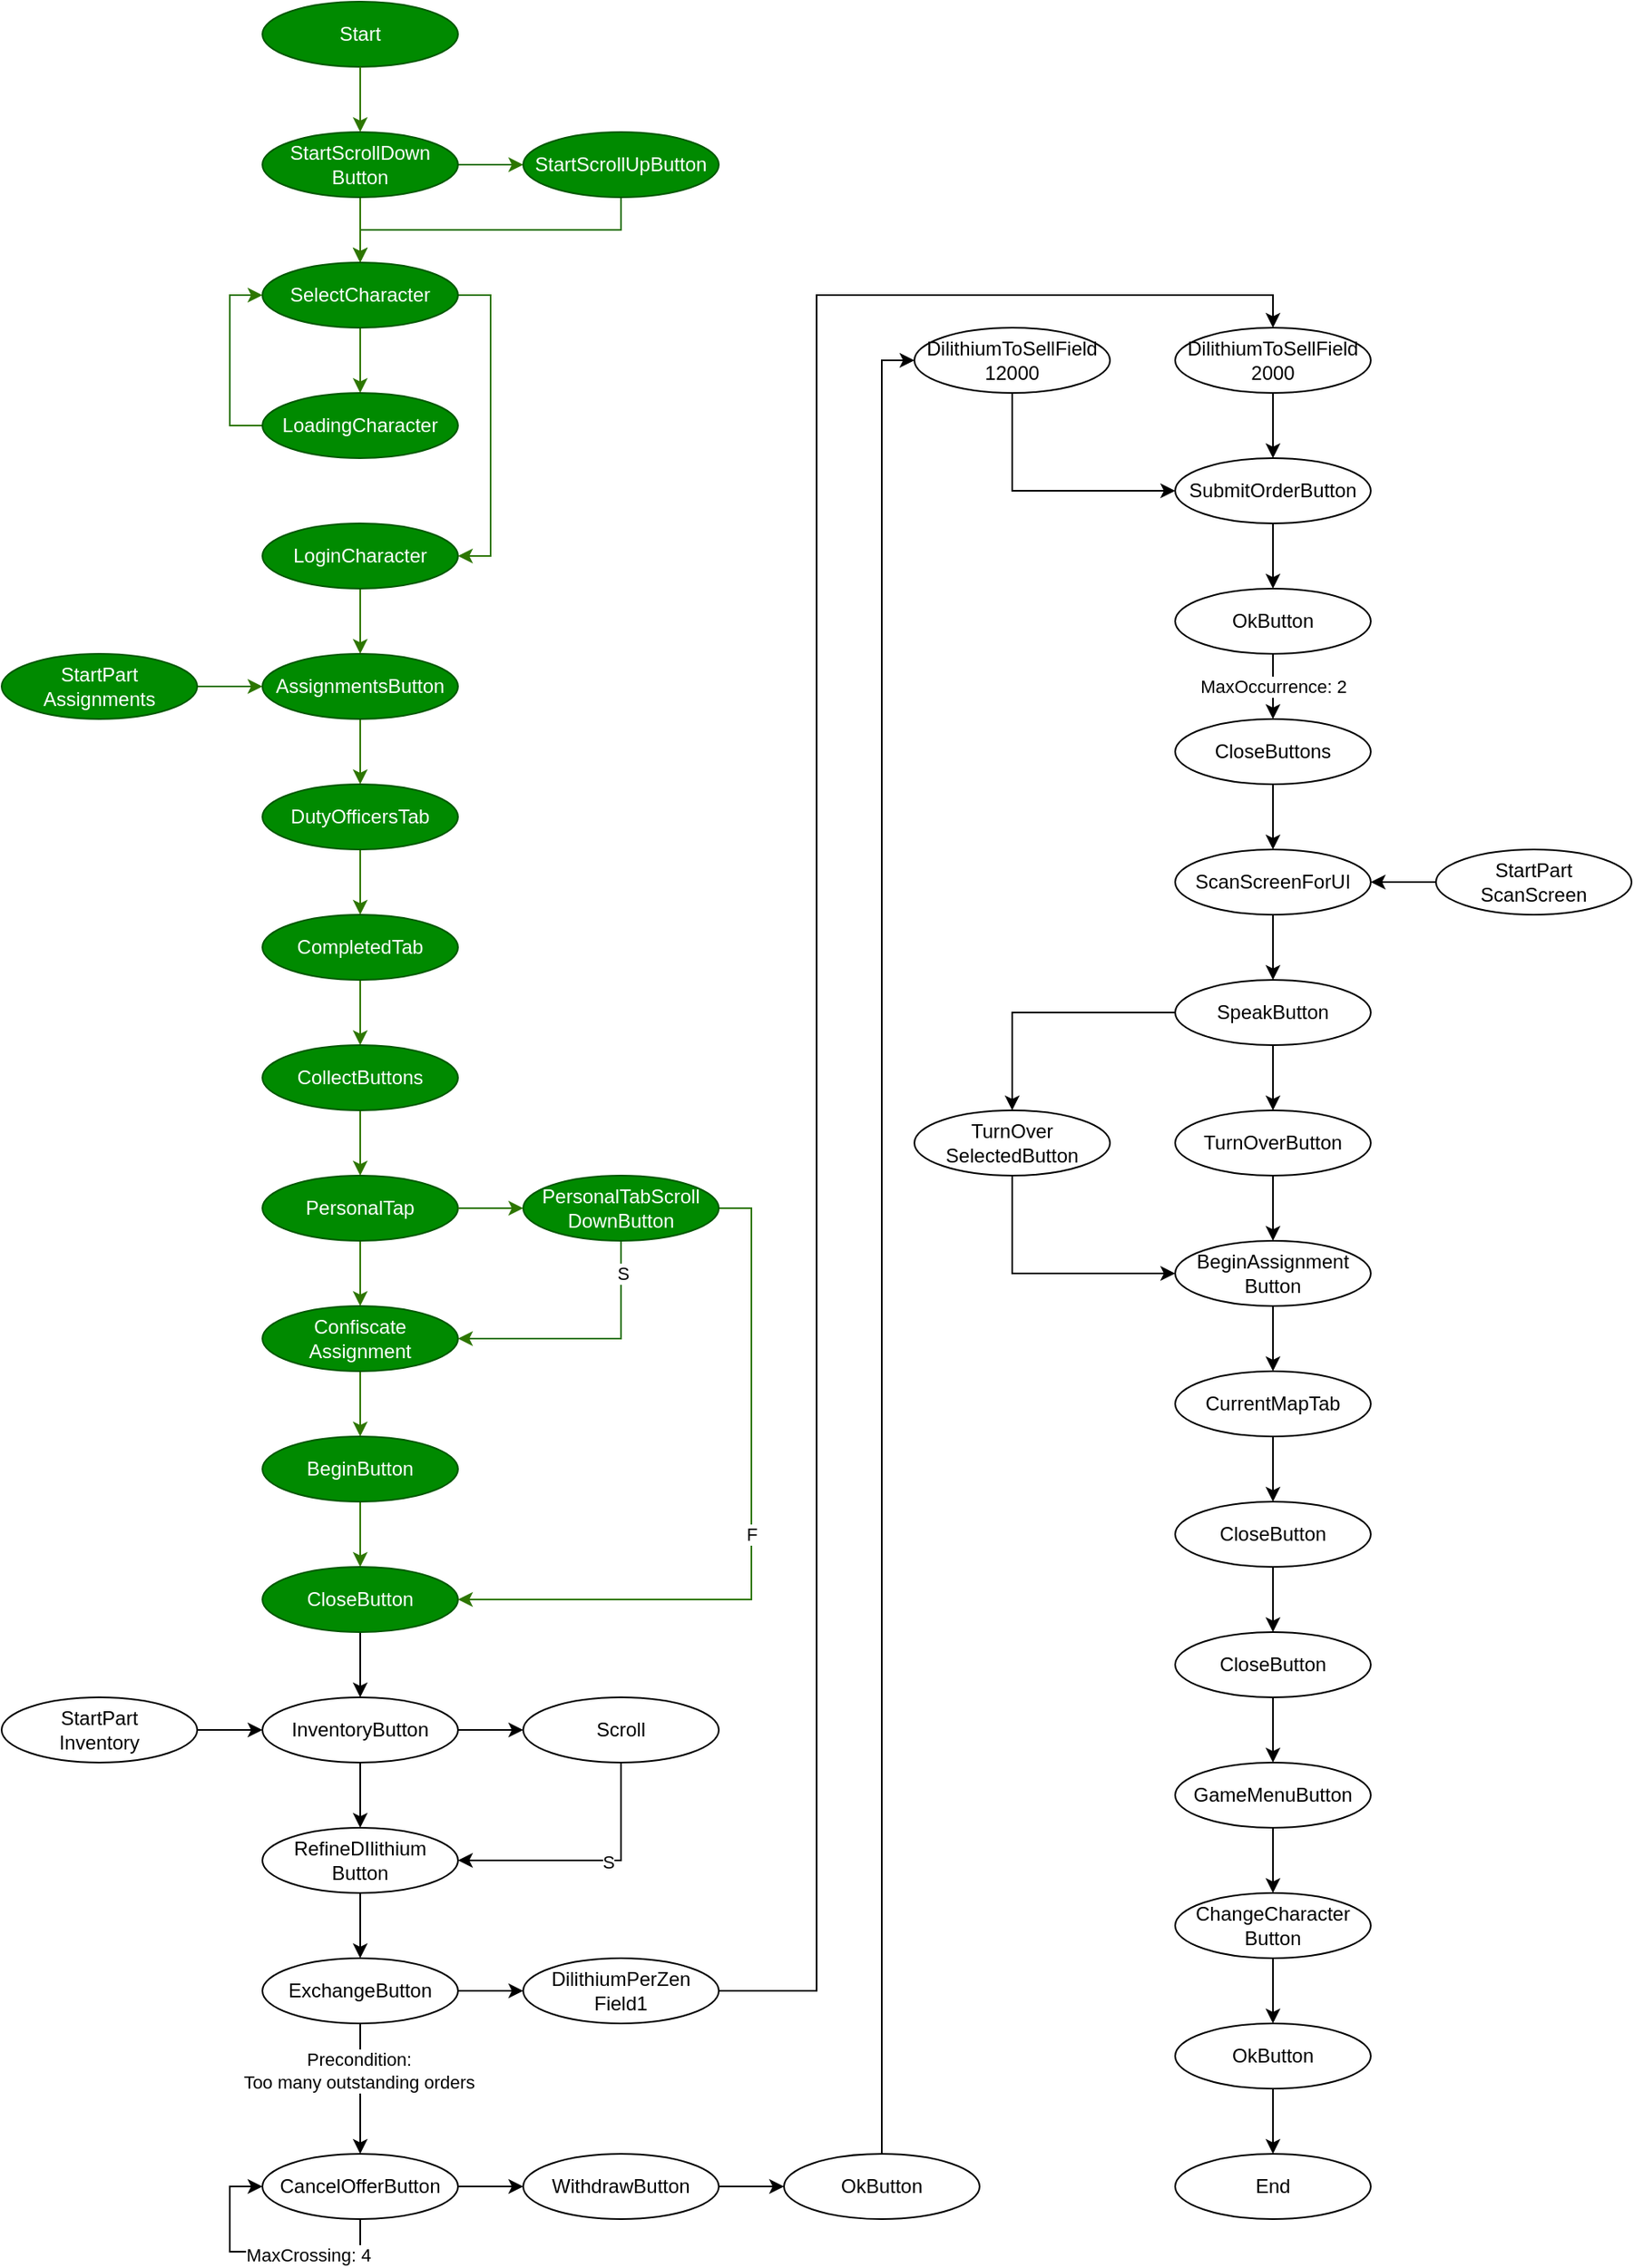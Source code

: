 <mxfile version="13.3.1" type="device"><diagram id="W7NEpKepBvYBmxMzA08W" name="Page-1"><mxGraphModel dx="1422" dy="822" grid="1" gridSize="10" guides="1" tooltips="1" connect="1" arrows="1" fold="1" page="1" pageScale="1" pageWidth="1169" pageHeight="1654" background="none" math="0" shadow="0"><root><mxCell id="0"/><mxCell id="1" parent="0"/><mxCell id="p_ywFvlZEcqNKrBGRxpG-5" value="Start" style="ellipse;whiteSpace=wrap;html=1;fillColor=#008a00;strokeColor=#005700;fontColor=#ffffff;" parent="1" vertex="1"><mxGeometry x="200" y="40" width="120" height="40" as="geometry"/></mxCell><mxCell id="p_ywFvlZEcqNKrBGRxpG-17" value="" style="edgeStyle=orthogonalEdgeStyle;rounded=0;orthogonalLoop=1;jettySize=auto;html=1;fillColor=#60a917;strokeColor=#2D7600;" parent="1" source="p_ywFvlZEcqNKrBGRxpG-7" target="p_ywFvlZEcqNKrBGRxpG-16" edge="1"><mxGeometry relative="1" as="geometry"/></mxCell><mxCell id="p_ywFvlZEcqNKrBGRxpG-7" value="LoginCharacter" style="ellipse;whiteSpace=wrap;html=1;fillColor=#008a00;strokeColor=#005700;fontColor=#ffffff;" parent="1" vertex="1"><mxGeometry x="200" y="360" width="120" height="40" as="geometry"/></mxCell><mxCell id="p_ywFvlZEcqNKrBGRxpG-19" value="" style="edgeStyle=orthogonalEdgeStyle;rounded=0;orthogonalLoop=1;jettySize=auto;html=1;fillColor=#60a917;strokeColor=#2D7600;" parent="1" source="p_ywFvlZEcqNKrBGRxpG-16" target="p_ywFvlZEcqNKrBGRxpG-18" edge="1"><mxGeometry relative="1" as="geometry"/></mxCell><mxCell id="p_ywFvlZEcqNKrBGRxpG-16" value="AssignmentsButton" style="ellipse;whiteSpace=wrap;html=1;fillColor=#008a00;strokeColor=#005700;fontColor=#ffffff;" parent="1" vertex="1"><mxGeometry x="200" y="440" width="120" height="40" as="geometry"/></mxCell><mxCell id="3TfH2J4au8rCLl3XLpW0-4" style="edgeStyle=orthogonalEdgeStyle;rounded=0;orthogonalLoop=1;jettySize=auto;html=1;exitX=1;exitY=0.5;exitDx=0;exitDy=0;entryX=0;entryY=0.5;entryDx=0;entryDy=0;fillColor=#60a917;strokeColor=#2D7600;" parent="1" source="3TfH2J4au8rCLl3XLpW0-2" target="p_ywFvlZEcqNKrBGRxpG-16" edge="1"><mxGeometry relative="1" as="geometry"/></mxCell><mxCell id="3TfH2J4au8rCLl3XLpW0-2" value="StartPart&lt;br&gt;Assignments" style="ellipse;whiteSpace=wrap;html=1;fillColor=#008a00;strokeColor=#005700;fontColor=#ffffff;" parent="1" vertex="1"><mxGeometry x="40" y="440" width="120" height="40" as="geometry"/></mxCell><mxCell id="p_ywFvlZEcqNKrBGRxpG-21" value="" style="edgeStyle=orthogonalEdgeStyle;rounded=0;orthogonalLoop=1;jettySize=auto;html=1;fillColor=#60a917;strokeColor=#2D7600;" parent="1" source="p_ywFvlZEcqNKrBGRxpG-18" target="p_ywFvlZEcqNKrBGRxpG-20" edge="1"><mxGeometry relative="1" as="geometry"/></mxCell><mxCell id="p_ywFvlZEcqNKrBGRxpG-18" value="DutyOfficersTab" style="ellipse;whiteSpace=wrap;html=1;fillColor=#008a00;strokeColor=#005700;fontColor=#ffffff;" parent="1" vertex="1"><mxGeometry x="200" y="520" width="120" height="40" as="geometry"/></mxCell><mxCell id="p_ywFvlZEcqNKrBGRxpG-23" value="" style="edgeStyle=orthogonalEdgeStyle;rounded=0;orthogonalLoop=1;jettySize=auto;html=1;fillColor=#60a917;strokeColor=#2D7600;" parent="1" source="p_ywFvlZEcqNKrBGRxpG-20" target="p_ywFvlZEcqNKrBGRxpG-22" edge="1"><mxGeometry relative="1" as="geometry"/></mxCell><mxCell id="p_ywFvlZEcqNKrBGRxpG-20" value="CompletedTab" style="ellipse;whiteSpace=wrap;html=1;fillColor=#008a00;strokeColor=#005700;fontColor=#ffffff;" parent="1" vertex="1"><mxGeometry x="200" y="600" width="120" height="40" as="geometry"/></mxCell><mxCell id="p_ywFvlZEcqNKrBGRxpG-25" value="" style="edgeStyle=orthogonalEdgeStyle;rounded=0;orthogonalLoop=1;jettySize=auto;html=1;fillColor=#60a917;strokeColor=#2D7600;" parent="1" source="p_ywFvlZEcqNKrBGRxpG-22" target="p_ywFvlZEcqNKrBGRxpG-24" edge="1"><mxGeometry relative="1" as="geometry"/></mxCell><mxCell id="p_ywFvlZEcqNKrBGRxpG-22" value="CollectButtons" style="ellipse;whiteSpace=wrap;html=1;fillColor=#008a00;strokeColor=#005700;fontColor=#ffffff;" parent="1" vertex="1"><mxGeometry x="200" y="680" width="120" height="40" as="geometry"/></mxCell><mxCell id="p_ywFvlZEcqNKrBGRxpG-27" value="" style="edgeStyle=orthogonalEdgeStyle;rounded=0;orthogonalLoop=1;jettySize=auto;html=1;fillColor=#60a917;strokeColor=#2D7600;" parent="1" source="p_ywFvlZEcqNKrBGRxpG-24" target="p_ywFvlZEcqNKrBGRxpG-26" edge="1"><mxGeometry relative="1" as="geometry"/></mxCell><mxCell id="p_ywFvlZEcqNKrBGRxpG-24" value="PersonalTap" style="ellipse;whiteSpace=wrap;html=1;fillColor=#008a00;strokeColor=#005700;fontColor=#ffffff;" parent="1" vertex="1"><mxGeometry x="200" y="760" width="120" height="40" as="geometry"/></mxCell><mxCell id="fMu2e2osi7Rd0X2-IDZ--2" value="" style="edgeStyle=orthogonalEdgeStyle;rounded=0;orthogonalLoop=1;jettySize=auto;html=1;fillColor=#60a917;strokeColor=#2D7600;" parent="1" source="p_ywFvlZEcqNKrBGRxpG-26" target="fMu2e2osi7Rd0X2-IDZ--1" edge="1"><mxGeometry relative="1" as="geometry"/></mxCell><mxCell id="p_ywFvlZEcqNKrBGRxpG-26" value="Confiscate&lt;br&gt;Assignment" style="ellipse;whiteSpace=wrap;html=1;fillColor=#008a00;strokeColor=#005700;fontColor=#ffffff;" parent="1" vertex="1"><mxGeometry x="200" y="840" width="120" height="40" as="geometry"/></mxCell><mxCell id="fMu2e2osi7Rd0X2-IDZ--3" style="edgeStyle=orthogonalEdgeStyle;rounded=0;orthogonalLoop=1;jettySize=auto;html=1;exitX=0.5;exitY=1;exitDx=0;exitDy=0;entryX=0.5;entryY=0;entryDx=0;entryDy=0;fillColor=#60a917;strokeColor=#2D7600;" parent="1" source="fMu2e2osi7Rd0X2-IDZ--1" target="p_ywFvlZEcqNKrBGRxpG-32" edge="1"><mxGeometry relative="1" as="geometry"/></mxCell><mxCell id="fMu2e2osi7Rd0X2-IDZ--1" value="BeginButton" style="ellipse;whiteSpace=wrap;html=1;fillColor=#008a00;strokeColor=#005700;fontColor=#ffffff;" parent="1" vertex="1"><mxGeometry x="200" y="920" width="120" height="40" as="geometry"/></mxCell><mxCell id="p_ywFvlZEcqNKrBGRxpG-38" value="" style="edgeStyle=orthogonalEdgeStyle;rounded=0;orthogonalLoop=1;jettySize=auto;html=1;" parent="1" source="p_ywFvlZEcqNKrBGRxpG-32" target="p_ywFvlZEcqNKrBGRxpG-37" edge="1"><mxGeometry relative="1" as="geometry"/></mxCell><mxCell id="p_ywFvlZEcqNKrBGRxpG-32" value="CloseButton" style="ellipse;whiteSpace=wrap;html=1;fillColor=#008a00;strokeColor=#005700;fontColor=#ffffff;" parent="1" vertex="1"><mxGeometry x="200" y="1000" width="120" height="40" as="geometry"/></mxCell><mxCell id="p_ywFvlZEcqNKrBGRxpG-40" value="" style="edgeStyle=orthogonalEdgeStyle;rounded=0;orthogonalLoop=1;jettySize=auto;html=1;" parent="1" source="p_ywFvlZEcqNKrBGRxpG-37" target="p_ywFvlZEcqNKrBGRxpG-39" edge="1"><mxGeometry relative="1" as="geometry"/></mxCell><mxCell id="p_ywFvlZEcqNKrBGRxpG-42" value="" style="edgeStyle=orthogonalEdgeStyle;rounded=0;orthogonalLoop=1;jettySize=auto;html=1;" parent="1" source="p_ywFvlZEcqNKrBGRxpG-37" target="p_ywFvlZEcqNKrBGRxpG-41" edge="1"><mxGeometry relative="1" as="geometry"/></mxCell><mxCell id="p_ywFvlZEcqNKrBGRxpG-37" value="InventoryButton" style="ellipse;whiteSpace=wrap;html=1;" parent="1" vertex="1"><mxGeometry x="200" y="1080" width="120" height="40" as="geometry"/></mxCell><mxCell id="p_ywFvlZEcqNKrBGRxpG-43" value="" style="edgeStyle=orthogonalEdgeStyle;rounded=0;orthogonalLoop=1;jettySize=auto;html=1;exitX=0.5;exitY=1;exitDx=0;exitDy=0;entryX=1;entryY=0.5;entryDx=0;entryDy=0;" parent="1" source="p_ywFvlZEcqNKrBGRxpG-41" target="p_ywFvlZEcqNKrBGRxpG-39" edge="1"><mxGeometry relative="1" as="geometry"/></mxCell><mxCell id="p_ywFvlZEcqNKrBGRxpG-44" value="S" style="edgeLabel;html=1;align=center;verticalAlign=middle;resizable=0;points=[];" parent="p_ywFvlZEcqNKrBGRxpG-43" vertex="1" connectable="0"><mxGeometry x="-0.167" y="-2" relative="1" as="geometry"><mxPoint x="-2" y="3" as="offset"/></mxGeometry></mxCell><mxCell id="p_ywFvlZEcqNKrBGRxpG-41" value="Scroll" style="ellipse;whiteSpace=wrap;html=1;" parent="1" vertex="1"><mxGeometry x="360" y="1080" width="120" height="40" as="geometry"/></mxCell><mxCell id="p_ywFvlZEcqNKrBGRxpG-48" value="" style="edgeStyle=orthogonalEdgeStyle;rounded=0;orthogonalLoop=1;jettySize=auto;html=1;" parent="1" source="p_ywFvlZEcqNKrBGRxpG-39" target="p_ywFvlZEcqNKrBGRxpG-47" edge="1"><mxGeometry relative="1" as="geometry"/></mxCell><mxCell id="p_ywFvlZEcqNKrBGRxpG-39" value="RefineDIlithium&lt;br&gt;Button" style="ellipse;whiteSpace=wrap;html=1;" parent="1" vertex="1"><mxGeometry x="200" y="1160" width="120" height="40" as="geometry"/></mxCell><mxCell id="p_ywFvlZEcqNKrBGRxpG-50" value="" style="edgeStyle=orthogonalEdgeStyle;rounded=0;orthogonalLoop=1;jettySize=auto;html=1;" parent="1" source="p_ywFvlZEcqNKrBGRxpG-47" target="p_ywFvlZEcqNKrBGRxpG-49" edge="1"><mxGeometry relative="1" as="geometry"/></mxCell><mxCell id="fMu2e2osi7Rd0X2-IDZ--8" value="" style="edgeStyle=orthogonalEdgeStyle;rounded=0;orthogonalLoop=1;jettySize=auto;html=1;" parent="1" source="p_ywFvlZEcqNKrBGRxpG-47" target="fMu2e2osi7Rd0X2-IDZ--7" edge="1"><mxGeometry relative="1" as="geometry"/></mxCell><mxCell id="fMu2e2osi7Rd0X2-IDZ--10" value="Precondition:&lt;br&gt;Too many outstanding&amp;nbsp;orders" style="edgeLabel;html=1;align=center;verticalAlign=middle;resizable=0;points=[];" parent="fMu2e2osi7Rd0X2-IDZ--8" vertex="1" connectable="0"><mxGeometry x="-0.284" y="-1" relative="1" as="geometry"><mxPoint as="offset"/></mxGeometry></mxCell><mxCell id="p_ywFvlZEcqNKrBGRxpG-47" value="ExchangeButton" style="ellipse;whiteSpace=wrap;html=1;" parent="1" vertex="1"><mxGeometry x="200" y="1240" width="120" height="40" as="geometry"/></mxCell><mxCell id="fMu2e2osi7Rd0X2-IDZ--12" value="" style="edgeStyle=orthogonalEdgeStyle;rounded=0;orthogonalLoop=1;jettySize=auto;html=1;" parent="1" source="fMu2e2osi7Rd0X2-IDZ--7" target="fMu2e2osi7Rd0X2-IDZ--11" edge="1"><mxGeometry relative="1" as="geometry"/></mxCell><mxCell id="fMu2e2osi7Rd0X2-IDZ--7" value="CancelOfferButton" style="ellipse;whiteSpace=wrap;html=1;" parent="1" vertex="1"><mxGeometry x="200" y="1360" width="120" height="40" as="geometry"/></mxCell><mxCell id="fMu2e2osi7Rd0X2-IDZ--17" value="" style="edgeStyle=orthogonalEdgeStyle;rounded=0;orthogonalLoop=1;jettySize=auto;html=1;" parent="1" source="fMu2e2osi7Rd0X2-IDZ--11" target="fMu2e2osi7Rd0X2-IDZ--16" edge="1"><mxGeometry relative="1" as="geometry"/></mxCell><mxCell id="fMu2e2osi7Rd0X2-IDZ--11" value="WithdrawButton" style="ellipse;whiteSpace=wrap;html=1;" parent="1" vertex="1"><mxGeometry x="360" y="1360" width="120" height="40" as="geometry"/></mxCell><mxCell id="fMu2e2osi7Rd0X2-IDZ--20" style="edgeStyle=orthogonalEdgeStyle;rounded=0;orthogonalLoop=1;jettySize=auto;html=1;exitX=0.5;exitY=0;exitDx=0;exitDy=0;entryX=0;entryY=0.5;entryDx=0;entryDy=0;" parent="1" source="fMu2e2osi7Rd0X2-IDZ--16" target="fMu2e2osi7Rd0X2-IDZ--19" edge="1"><mxGeometry relative="1" as="geometry"/></mxCell><mxCell id="fMu2e2osi7Rd0X2-IDZ--16" value="OkButton" style="ellipse;whiteSpace=wrap;html=1;" parent="1" vertex="1"><mxGeometry x="520" y="1360" width="120" height="40" as="geometry"/></mxCell><mxCell id="p_ywFvlZEcqNKrBGRxpG-52" value="" style="edgeStyle=orthogonalEdgeStyle;rounded=0;orthogonalLoop=1;jettySize=auto;html=1;exitX=1;exitY=0.5;exitDx=0;exitDy=0;" parent="1" source="p_ywFvlZEcqNKrBGRxpG-49" target="p_ywFvlZEcqNKrBGRxpG-51" edge="1"><mxGeometry relative="1" as="geometry"><Array as="points"><mxPoint x="540" y="1260"/><mxPoint x="540" y="220"/></Array></mxGeometry></mxCell><mxCell id="p_ywFvlZEcqNKrBGRxpG-49" value="DilithiumPerZen&lt;br&gt;Field1" style="ellipse;whiteSpace=wrap;html=1;" parent="1" vertex="1"><mxGeometry x="360" y="1240" width="120" height="40" as="geometry"/></mxCell><mxCell id="fMu2e2osi7Rd0X2-IDZ--4" style="edgeStyle=orthogonalEdgeStyle;rounded=0;orthogonalLoop=1;jettySize=auto;html=1;exitX=0.5;exitY=1;exitDx=0;exitDy=0;entryX=0.5;entryY=0;entryDx=0;entryDy=0;" parent="1" source="p_ywFvlZEcqNKrBGRxpG-51" target="p_ywFvlZEcqNKrBGRxpG-53" edge="1"><mxGeometry relative="1" as="geometry"><mxPoint x="560" y="310" as="targetPoint"/></mxGeometry></mxCell><mxCell id="p_ywFvlZEcqNKrBGRxpG-51" value="DilithiumToSellField&lt;br&gt;2000" style="ellipse;whiteSpace=wrap;html=1;" parent="1" vertex="1"><mxGeometry x="760" y="240" width="120" height="40" as="geometry"/></mxCell><mxCell id="p_ywFvlZEcqNKrBGRxpG-56" value="" style="edgeStyle=orthogonalEdgeStyle;rounded=0;orthogonalLoop=1;jettySize=auto;html=1;" parent="1" source="p_ywFvlZEcqNKrBGRxpG-53" target="p_ywFvlZEcqNKrBGRxpG-55" edge="1"><mxGeometry relative="1" as="geometry"/></mxCell><mxCell id="p_ywFvlZEcqNKrBGRxpG-53" value="SubmitOrderButton" style="ellipse;whiteSpace=wrap;html=1;" parent="1" vertex="1"><mxGeometry x="760" y="320" width="120" height="40" as="geometry"/></mxCell><mxCell id="p_ywFvlZEcqNKrBGRxpG-58" value="" style="edgeStyle=orthogonalEdgeStyle;rounded=0;orthogonalLoop=1;jettySize=auto;html=1;" parent="1" source="p_ywFvlZEcqNKrBGRxpG-55" target="p_ywFvlZEcqNKrBGRxpG-57" edge="1"><mxGeometry relative="1" as="geometry"/></mxCell><mxCell id="fMu2e2osi7Rd0X2-IDZ--22" value="MaxOccurrence: 2" style="edgeLabel;html=1;align=center;verticalAlign=middle;resizable=0;points=[];" parent="p_ywFvlZEcqNKrBGRxpG-58" vertex="1" connectable="0"><mxGeometry x="0.195" relative="1" as="geometry"><mxPoint y="-4.17" as="offset"/></mxGeometry></mxCell><mxCell id="p_ywFvlZEcqNKrBGRxpG-55" value="OkButton" style="ellipse;whiteSpace=wrap;html=1;" parent="1" vertex="1"><mxGeometry x="760" y="400" width="120" height="40" as="geometry"/></mxCell><mxCell id="p_ywFvlZEcqNKrBGRxpG-60" value="" style="edgeStyle=orthogonalEdgeStyle;rounded=0;orthogonalLoop=1;jettySize=auto;html=1;" parent="1" source="p_ywFvlZEcqNKrBGRxpG-57" target="p_ywFvlZEcqNKrBGRxpG-59" edge="1"><mxGeometry relative="1" as="geometry"/></mxCell><mxCell id="p_ywFvlZEcqNKrBGRxpG-57" value="CloseButtons" style="ellipse;whiteSpace=wrap;html=1;" parent="1" vertex="1"><mxGeometry x="760" y="480" width="120" height="40" as="geometry"/></mxCell><mxCell id="p_ywFvlZEcqNKrBGRxpG-62" value="" style="edgeStyle=orthogonalEdgeStyle;rounded=0;orthogonalLoop=1;jettySize=auto;html=1;" parent="1" source="p_ywFvlZEcqNKrBGRxpG-59" target="p_ywFvlZEcqNKrBGRxpG-61" edge="1"><mxGeometry relative="1" as="geometry"/></mxCell><mxCell id="p_ywFvlZEcqNKrBGRxpG-59" value="ScanScreenForUI" style="ellipse;whiteSpace=wrap;html=1;" parent="1" vertex="1"><mxGeometry x="760" y="560" width="120" height="40" as="geometry"/></mxCell><mxCell id="p_ywFvlZEcqNKrBGRxpG-64" value="" style="edgeStyle=orthogonalEdgeStyle;rounded=0;orthogonalLoop=1;jettySize=auto;html=1;" parent="1" source="p_ywFvlZEcqNKrBGRxpG-61" target="p_ywFvlZEcqNKrBGRxpG-63" edge="1"><mxGeometry relative="1" as="geometry"/></mxCell><mxCell id="fMu2e2osi7Rd0X2-IDZ--24" style="edgeStyle=orthogonalEdgeStyle;rounded=0;orthogonalLoop=1;jettySize=auto;html=1;exitX=1;exitY=0.5;exitDx=0;exitDy=0;entryX=0.5;entryY=0;entryDx=0;entryDy=0;" parent="1" source="p_ywFvlZEcqNKrBGRxpG-61" target="fMu2e2osi7Rd0X2-IDZ--23" edge="1"><mxGeometry relative="1" as="geometry"><Array as="points"><mxPoint x="660" y="660"/></Array></mxGeometry></mxCell><mxCell id="p_ywFvlZEcqNKrBGRxpG-61" value="SpeakButton" style="ellipse;whiteSpace=wrap;html=1;" parent="1" vertex="1"><mxGeometry x="760" y="640" width="120" height="40" as="geometry"/></mxCell><mxCell id="p_ywFvlZEcqNKrBGRxpG-66" value="" style="edgeStyle=orthogonalEdgeStyle;rounded=0;orthogonalLoop=1;jettySize=auto;html=1;" parent="1" source="p_ywFvlZEcqNKrBGRxpG-63" target="p_ywFvlZEcqNKrBGRxpG-65" edge="1"><mxGeometry relative="1" as="geometry"/></mxCell><mxCell id="p_ywFvlZEcqNKrBGRxpG-63" value="TurnOverButton" style="ellipse;whiteSpace=wrap;html=1;" parent="1" vertex="1"><mxGeometry x="760" y="720" width="120" height="40" as="geometry"/></mxCell><mxCell id="p_ywFvlZEcqNKrBGRxpG-78" value="" style="edgeStyle=orthogonalEdgeStyle;rounded=0;orthogonalLoop=1;jettySize=auto;html=1;" parent="1" source="p_ywFvlZEcqNKrBGRxpG-65" target="p_ywFvlZEcqNKrBGRxpG-77" edge="1"><mxGeometry relative="1" as="geometry"/></mxCell><mxCell id="p_ywFvlZEcqNKrBGRxpG-65" value="BeginAssignment&lt;br&gt;Button" style="ellipse;whiteSpace=wrap;html=1;" parent="1" vertex="1"><mxGeometry x="760" y="800" width="120" height="40" as="geometry"/></mxCell><mxCell id="p_ywFvlZEcqNKrBGRxpG-79" style="edgeStyle=orthogonalEdgeStyle;rounded=0;orthogonalLoop=1;jettySize=auto;html=1;exitX=0.5;exitY=1;exitDx=0;exitDy=0;entryX=0.5;entryY=0;entryDx=0;entryDy=0;" parent="1" source="p_ywFvlZEcqNKrBGRxpG-77" target="p_ywFvlZEcqNKrBGRxpG-67" edge="1"><mxGeometry relative="1" as="geometry"/></mxCell><mxCell id="p_ywFvlZEcqNKrBGRxpG-77" value="CurrentMapTab" style="ellipse;whiteSpace=wrap;html=1;" parent="1" vertex="1"><mxGeometry x="760" y="880" width="120" height="40" as="geometry"/></mxCell><mxCell id="p_ywFvlZEcqNKrBGRxpG-70" value="" style="edgeStyle=orthogonalEdgeStyle;rounded=0;orthogonalLoop=1;jettySize=auto;html=1;" parent="1" source="p_ywFvlZEcqNKrBGRxpG-67" target="p_ywFvlZEcqNKrBGRxpG-69" edge="1"><mxGeometry relative="1" as="geometry"/></mxCell><mxCell id="p_ywFvlZEcqNKrBGRxpG-67" value="CloseButton" style="ellipse;whiteSpace=wrap;html=1;" parent="1" vertex="1"><mxGeometry x="760" y="960" width="120" height="40" as="geometry"/></mxCell><mxCell id="p_ywFvlZEcqNKrBGRxpG-72" value="" style="edgeStyle=orthogonalEdgeStyle;rounded=0;orthogonalLoop=1;jettySize=auto;html=1;" parent="1" source="p_ywFvlZEcqNKrBGRxpG-69" target="p_ywFvlZEcqNKrBGRxpG-71" edge="1"><mxGeometry relative="1" as="geometry"/></mxCell><mxCell id="p_ywFvlZEcqNKrBGRxpG-69" value="CloseButton" style="ellipse;whiteSpace=wrap;html=1;" parent="1" vertex="1"><mxGeometry x="760" y="1040" width="120" height="40" as="geometry"/></mxCell><mxCell id="p_ywFvlZEcqNKrBGRxpG-74" value="" style="edgeStyle=orthogonalEdgeStyle;rounded=0;orthogonalLoop=1;jettySize=auto;html=1;" parent="1" source="p_ywFvlZEcqNKrBGRxpG-71" target="p_ywFvlZEcqNKrBGRxpG-73" edge="1"><mxGeometry relative="1" as="geometry"/></mxCell><mxCell id="p_ywFvlZEcqNKrBGRxpG-71" value="GameMenuButton" style="ellipse;whiteSpace=wrap;html=1;" parent="1" vertex="1"><mxGeometry x="760" y="1120" width="120" height="40" as="geometry"/></mxCell><mxCell id="p_ywFvlZEcqNKrBGRxpG-76" value="" style="edgeStyle=orthogonalEdgeStyle;rounded=0;orthogonalLoop=1;jettySize=auto;html=1;" parent="1" source="p_ywFvlZEcqNKrBGRxpG-73" target="p_ywFvlZEcqNKrBGRxpG-75" edge="1"><mxGeometry relative="1" as="geometry"/></mxCell><mxCell id="p_ywFvlZEcqNKrBGRxpG-73" value="ChangeCharacter&lt;br&gt;Button" style="ellipse;whiteSpace=wrap;html=1;" parent="1" vertex="1"><mxGeometry x="760" y="1200" width="120" height="40" as="geometry"/></mxCell><mxCell id="fMu2e2osi7Rd0X2-IDZ--6" value="" style="edgeStyle=orthogonalEdgeStyle;rounded=0;orthogonalLoop=1;jettySize=auto;html=1;" parent="1" source="p_ywFvlZEcqNKrBGRxpG-75" target="fMu2e2osi7Rd0X2-IDZ--5" edge="1"><mxGeometry relative="1" as="geometry"/></mxCell><mxCell id="p_ywFvlZEcqNKrBGRxpG-75" value="OkButton" style="ellipse;whiteSpace=wrap;html=1;" parent="1" vertex="1"><mxGeometry x="760" y="1280" width="120" height="40" as="geometry"/></mxCell><mxCell id="fMu2e2osi7Rd0X2-IDZ--5" value="End" style="ellipse;whiteSpace=wrap;html=1;" parent="1" vertex="1"><mxGeometry x="760" y="1360" width="120" height="40" as="geometry"/></mxCell><mxCell id="p_ywFvlZEcqNKrBGRxpG-85" value="" style="edgeStyle=orthogonalEdgeStyle;rounded=0;orthogonalLoop=1;jettySize=auto;html=1;fillColor=#60a917;strokeColor=#2D7600;" parent="1" source="p_ywFvlZEcqNKrBGRxpG-8" target="p_ywFvlZEcqNKrBGRxpG-84" edge="1"><mxGeometry relative="1" as="geometry"/></mxCell><mxCell id="bVPRit153Ms9botiIQfc-2" value="" style="edgeStyle=orthogonalEdgeStyle;rounded=0;orthogonalLoop=1;jettySize=auto;html=1;fillColor=#60a917;strokeColor=#2D7600;" parent="1" source="p_ywFvlZEcqNKrBGRxpG-8" target="bVPRit153Ms9botiIQfc-1" edge="1"><mxGeometry relative="1" as="geometry"><Array as="points"><mxPoint x="260" y="220"/></Array></mxGeometry></mxCell><mxCell id="p_ywFvlZEcqNKrBGRxpG-8" value="StartScrollDown&lt;br&gt;Button" style="ellipse;whiteSpace=wrap;html=1;fillColor=#008a00;strokeColor=#005700;fontColor=#ffffff;" parent="1" vertex="1"><mxGeometry x="200" y="120" width="120" height="40" as="geometry"/></mxCell><mxCell id="bVPRit153Ms9botiIQfc-11" style="edgeStyle=orthogonalEdgeStyle;rounded=0;orthogonalLoop=1;jettySize=auto;html=1;exitX=0.5;exitY=1;exitDx=0;exitDy=0;entryX=0.5;entryY=0;entryDx=0;entryDy=0;fillColor=#60a917;strokeColor=#2D7600;" parent="1" source="bVPRit153Ms9botiIQfc-1" target="bVPRit153Ms9botiIQfc-4" edge="1"><mxGeometry relative="1" as="geometry"/></mxCell><mxCell id="bVPRit153Ms9botiIQfc-13" style="edgeStyle=orthogonalEdgeStyle;rounded=0;orthogonalLoop=1;jettySize=auto;html=1;exitX=1;exitY=0.5;exitDx=0;exitDy=0;entryX=1;entryY=0.5;entryDx=0;entryDy=0;fillColor=#60a917;strokeColor=#2D7600;" parent="1" source="bVPRit153Ms9botiIQfc-1" target="p_ywFvlZEcqNKrBGRxpG-7" edge="1"><mxGeometry relative="1" as="geometry"/></mxCell><mxCell id="bVPRit153Ms9botiIQfc-1" value="SelectCharacter" style="ellipse;whiteSpace=wrap;html=1;fillColor=#008a00;strokeColor=#005700;fontColor=#ffffff;" parent="1" vertex="1"><mxGeometry x="200" y="200" width="120" height="40" as="geometry"/></mxCell><mxCell id="bVPRit153Ms9botiIQfc-7" style="edgeStyle=orthogonalEdgeStyle;rounded=0;orthogonalLoop=1;jettySize=auto;html=1;exitX=0;exitY=0.5;exitDx=0;exitDy=0;entryX=0;entryY=0.5;entryDx=0;entryDy=0;fillColor=#60a917;strokeColor=#2D7600;" parent="1" source="bVPRit153Ms9botiIQfc-4" target="bVPRit153Ms9botiIQfc-1" edge="1"><mxGeometry relative="1" as="geometry"><Array as="points"><mxPoint x="180" y="300"/><mxPoint x="180" y="220"/></Array></mxGeometry></mxCell><mxCell id="bVPRit153Ms9botiIQfc-4" value="LoadingCharacter" style="ellipse;whiteSpace=wrap;html=1;fillColor=#008a00;strokeColor=#005700;fontColor=#ffffff;" parent="1" vertex="1"><mxGeometry x="200" y="280" width="120" height="40" as="geometry"/></mxCell><mxCell id="bVPRit153Ms9botiIQfc-3" style="edgeStyle=orthogonalEdgeStyle;rounded=0;orthogonalLoop=1;jettySize=auto;html=1;exitX=0.5;exitY=1;exitDx=0;exitDy=0;fillColor=#60a917;strokeColor=#2D7600;" parent="1" source="p_ywFvlZEcqNKrBGRxpG-84" target="bVPRit153Ms9botiIQfc-1" edge="1"><mxGeometry relative="1" as="geometry"/></mxCell><mxCell id="p_ywFvlZEcqNKrBGRxpG-84" value="StartScrollUpButton" style="ellipse;whiteSpace=wrap;html=1;fillColor=#008a00;strokeColor=#005700;fontColor=#ffffff;" parent="1" vertex="1"><mxGeometry x="360" y="120" width="120" height="40" as="geometry"/></mxCell><mxCell id="p_ywFvlZEcqNKrBGRxpG-11" value="" style="endArrow=classic;html=1;entryX=0.5;entryY=0;entryDx=0;entryDy=0;exitX=0.5;exitY=1;exitDx=0;exitDy=0;fillColor=#60a917;strokeColor=#2D7600;" parent="1" source="p_ywFvlZEcqNKrBGRxpG-5" target="p_ywFvlZEcqNKrBGRxpG-8" edge="1"><mxGeometry width="50" height="50" relative="1" as="geometry"><mxPoint x="320" y="150" as="sourcePoint"/><mxPoint x="390.711" y="100" as="targetPoint"/></mxGeometry></mxCell><mxCell id="p_ywFvlZEcqNKrBGRxpG-34" value="F" style="edgeStyle=orthogonalEdgeStyle;rounded=0;orthogonalLoop=1;jettySize=auto;html=1;exitX=1;exitY=0.5;exitDx=0;exitDy=0;entryX=1;entryY=0.5;entryDx=0;entryDy=0;fillColor=#60a917;strokeColor=#2D7600;" parent="1" source="p_ywFvlZEcqNKrBGRxpG-28" target="p_ywFvlZEcqNKrBGRxpG-32" edge="1"><mxGeometry relative="1" as="geometry"><mxPoint x="430" y="930" as="sourcePoint"/><Array as="points"><mxPoint x="500" y="780"/><mxPoint x="500" y="1020"/></Array><mxPoint x="380" y="970" as="targetPoint"/></mxGeometry></mxCell><mxCell id="QzV00PkiafwxrAoek7B--3" value="" style="edgeStyle=orthogonalEdgeStyle;rounded=0;orthogonalLoop=1;jettySize=auto;html=1;entryX=1;entryY=0.5;entryDx=0;entryDy=0;fillColor=#60a917;strokeColor=#2D7600;" parent="1" source="p_ywFvlZEcqNKrBGRxpG-28" target="p_ywFvlZEcqNKrBGRxpG-26" edge="1"><mxGeometry relative="1" as="geometry"><mxPoint x="420" y="840" as="targetPoint"/><Array as="points"><mxPoint x="420" y="860"/></Array></mxGeometry></mxCell><mxCell id="QzV00PkiafwxrAoek7B--5" value="S" style="edgeLabel;html=1;align=center;verticalAlign=middle;resizable=0;points=[];" parent="QzV00PkiafwxrAoek7B--3" vertex="1" connectable="0"><mxGeometry x="-0.749" y="1" relative="1" as="geometry"><mxPoint as="offset"/></mxGeometry></mxCell><mxCell id="p_ywFvlZEcqNKrBGRxpG-28" value="PersonalTabScroll&lt;br&gt;DownButton" style="ellipse;whiteSpace=wrap;html=1;fillColor=#008a00;strokeColor=#005700;fontColor=#ffffff;" parent="1" vertex="1"><mxGeometry x="360" y="760" width="120" height="40" as="geometry"/></mxCell><mxCell id="p_ywFvlZEcqNKrBGRxpG-29" value="" style="endArrow=classic;html=1;entryX=0;entryY=0.5;entryDx=0;entryDy=0;exitX=1;exitY=0.5;exitDx=0;exitDy=0;fillColor=#60a917;strokeColor=#2D7600;" parent="1" source="p_ywFvlZEcqNKrBGRxpG-24" target="p_ywFvlZEcqNKrBGRxpG-28" edge="1"><mxGeometry width="50" height="50" relative="1" as="geometry"><mxPoint x="320" y="780" as="sourcePoint"/><mxPoint x="390.711" y="780" as="targetPoint"/></mxGeometry></mxCell><mxCell id="fMu2e2osi7Rd0X2-IDZ--14" style="edgeStyle=orthogonalEdgeStyle;rounded=0;orthogonalLoop=1;jettySize=auto;html=1;exitX=0.5;exitY=1;exitDx=0;exitDy=0;entryX=0;entryY=0.5;entryDx=0;entryDy=0;" parent="1" source="fMu2e2osi7Rd0X2-IDZ--7" target="fMu2e2osi7Rd0X2-IDZ--7" edge="1"><mxGeometry relative="1" as="geometry"><Array as="points"><mxPoint x="260" y="1420"/><mxPoint x="180" y="1420"/><mxPoint x="180" y="1380"/></Array></mxGeometry></mxCell><mxCell id="fMu2e2osi7Rd0X2-IDZ--15" value="MaxCrossing: 4" style="edgeLabel;html=1;align=center;verticalAlign=middle;resizable=0;points=[];" parent="fMu2e2osi7Rd0X2-IDZ--14" vertex="1" connectable="0"><mxGeometry x="-0.353" y="2" relative="1" as="geometry"><mxPoint as="offset"/></mxGeometry></mxCell><mxCell id="fMu2e2osi7Rd0X2-IDZ--21" style="edgeStyle=orthogonalEdgeStyle;rounded=0;orthogonalLoop=1;jettySize=auto;html=1;exitX=0.5;exitY=1;exitDx=0;exitDy=0;entryX=0;entryY=0.5;entryDx=0;entryDy=0;" parent="1" source="fMu2e2osi7Rd0X2-IDZ--19" target="p_ywFvlZEcqNKrBGRxpG-53" edge="1"><mxGeometry relative="1" as="geometry"/></mxCell><mxCell id="fMu2e2osi7Rd0X2-IDZ--19" value="DilithiumToSellField&lt;br&gt;12000" style="ellipse;whiteSpace=wrap;html=1;" parent="1" vertex="1"><mxGeometry x="600" y="240" width="120" height="40" as="geometry"/></mxCell><mxCell id="fMu2e2osi7Rd0X2-IDZ--25" style="edgeStyle=orthogonalEdgeStyle;rounded=0;orthogonalLoop=1;jettySize=auto;html=1;exitX=0.5;exitY=1;exitDx=0;exitDy=0;entryX=0;entryY=0.5;entryDx=0;entryDy=0;" parent="1" source="fMu2e2osi7Rd0X2-IDZ--23" target="p_ywFvlZEcqNKrBGRxpG-65" edge="1"><mxGeometry relative="1" as="geometry"/></mxCell><mxCell id="fMu2e2osi7Rd0X2-IDZ--23" value="TurnOver&lt;br&gt;SelectedButton" style="ellipse;whiteSpace=wrap;html=1;" parent="1" vertex="1"><mxGeometry x="600" y="720" width="120" height="40" as="geometry"/></mxCell><mxCell id="3TfH2J4au8rCLl3XLpW0-6" style="edgeStyle=orthogonalEdgeStyle;rounded=0;orthogonalLoop=1;jettySize=auto;html=1;exitX=1;exitY=0.5;exitDx=0;exitDy=0;entryX=0;entryY=0.5;entryDx=0;entryDy=0;" parent="1" source="3TfH2J4au8rCLl3XLpW0-5" target="p_ywFvlZEcqNKrBGRxpG-37" edge="1"><mxGeometry relative="1" as="geometry"/></mxCell><mxCell id="3TfH2J4au8rCLl3XLpW0-5" value="StartPart&lt;br&gt;Inventory" style="ellipse;whiteSpace=wrap;html=1;" parent="1" vertex="1"><mxGeometry x="40" y="1080" width="120" height="40" as="geometry"/></mxCell><mxCell id="3TfH2J4au8rCLl3XLpW0-8" style="edgeStyle=orthogonalEdgeStyle;rounded=0;orthogonalLoop=1;jettySize=auto;html=1;exitX=0;exitY=0.5;exitDx=0;exitDy=0;entryX=1;entryY=0.5;entryDx=0;entryDy=0;" parent="1" source="3TfH2J4au8rCLl3XLpW0-7" target="p_ywFvlZEcqNKrBGRxpG-59" edge="1"><mxGeometry relative="1" as="geometry"/></mxCell><mxCell id="3TfH2J4au8rCLl3XLpW0-7" value="StartPart&lt;br&gt;ScanScreen" style="ellipse;whiteSpace=wrap;html=1;" parent="1" vertex="1"><mxGeometry x="920" y="560" width="120" height="40" as="geometry"/></mxCell></root></mxGraphModel></diagram></mxfile>